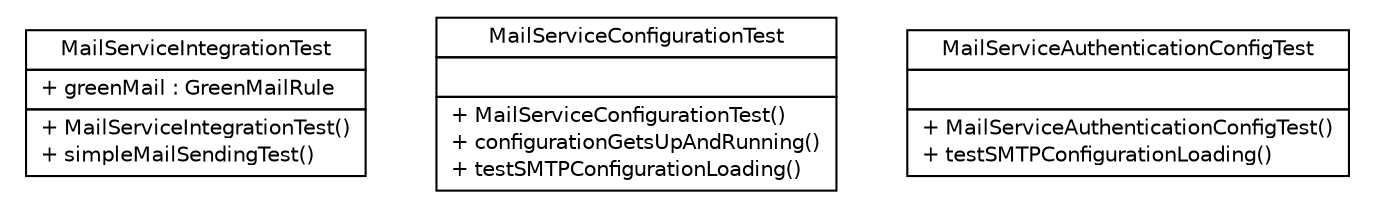 #!/usr/local/bin/dot
#
# Class diagram 
# Generated by UMLGraph version R5_6 (http://www.umlgraph.org/)
#

digraph G {
	edge [fontname="Helvetica",fontsize=10,labelfontname="Helvetica",labelfontsize=10];
	node [fontname="Helvetica",fontsize=10,shape=plaintext];
	nodesep=0.25;
	ranksep=0.5;
	// broadcaststudio.spring.services.mail.MailServiceIntegrationTest
	c0 [label=<<table title="broadcaststudio.spring.services.mail.MailServiceIntegrationTest" border="0" cellborder="1" cellspacing="0" cellpadding="2" port="p" href="./MailServiceIntegrationTest.html">
		<tr><td><table border="0" cellspacing="0" cellpadding="1">
<tr><td align="center" balign="center"> MailServiceIntegrationTest </td></tr>
		</table></td></tr>
		<tr><td><table border="0" cellspacing="0" cellpadding="1">
<tr><td align="left" balign="left"> + greenMail : GreenMailRule </td></tr>
		</table></td></tr>
		<tr><td><table border="0" cellspacing="0" cellpadding="1">
<tr><td align="left" balign="left"> + MailServiceIntegrationTest() </td></tr>
<tr><td align="left" balign="left"> + simpleMailSendingTest() </td></tr>
		</table></td></tr>
		</table>>, URL="./MailServiceIntegrationTest.html", fontname="Helvetica", fontcolor="black", fontsize=10.0];
	// broadcaststudio.spring.services.mail.MailServiceConfigurationTest
	c1 [label=<<table title="broadcaststudio.spring.services.mail.MailServiceConfigurationTest" border="0" cellborder="1" cellspacing="0" cellpadding="2" port="p" href="./MailServiceConfigurationTest.html">
		<tr><td><table border="0" cellspacing="0" cellpadding="1">
<tr><td align="center" balign="center"> MailServiceConfigurationTest </td></tr>
		</table></td></tr>
		<tr><td><table border="0" cellspacing="0" cellpadding="1">
<tr><td align="left" balign="left">  </td></tr>
		</table></td></tr>
		<tr><td><table border="0" cellspacing="0" cellpadding="1">
<tr><td align="left" balign="left"> + MailServiceConfigurationTest() </td></tr>
<tr><td align="left" balign="left"> + configurationGetsUpAndRunning() </td></tr>
<tr><td align="left" balign="left"> + testSMTPConfigurationLoading() </td></tr>
		</table></td></tr>
		</table>>, URL="./MailServiceConfigurationTest.html", fontname="Helvetica", fontcolor="black", fontsize=10.0];
	// broadcaststudio.spring.services.mail.MailServiceAuthenticationConfigTest
	c2 [label=<<table title="broadcaststudio.spring.services.mail.MailServiceAuthenticationConfigTest" border="0" cellborder="1" cellspacing="0" cellpadding="2" port="p" href="./MailServiceAuthenticationConfigTest.html">
		<tr><td><table border="0" cellspacing="0" cellpadding="1">
<tr><td align="center" balign="center"> MailServiceAuthenticationConfigTest </td></tr>
		</table></td></tr>
		<tr><td><table border="0" cellspacing="0" cellpadding="1">
<tr><td align="left" balign="left">  </td></tr>
		</table></td></tr>
		<tr><td><table border="0" cellspacing="0" cellpadding="1">
<tr><td align="left" balign="left"> + MailServiceAuthenticationConfigTest() </td></tr>
<tr><td align="left" balign="left"> + testSMTPConfigurationLoading() </td></tr>
		</table></td></tr>
		</table>>, URL="./MailServiceAuthenticationConfigTest.html", fontname="Helvetica", fontcolor="black", fontsize=10.0];
}

